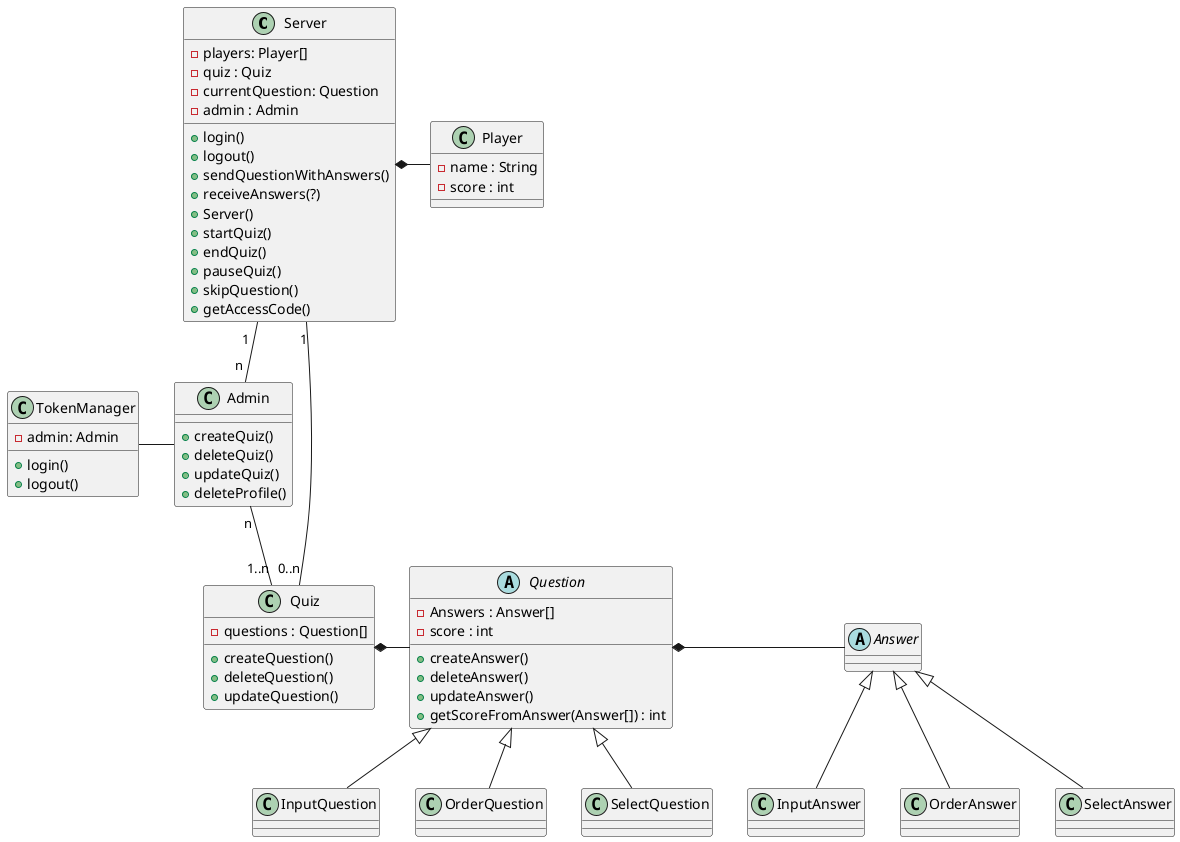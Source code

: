 @startuml Class 


class Server{
    - players: Player[]
    -quiz : Quiz
    -currentQuestion: Question
    -admin : Admin

    +login()
    +logout()
    +sendQuestionWithAnswers()
    +receiveAnswers(?)
    +Server()  
    +startQuiz()
    +endQuiz()
    +pauseQuiz()
    +skipQuestion()
    +getAccessCode()
    
}

class Player {
    -name : String
    -score : int
}

class TokenManager {
    -admin: Admin
    +login()
    +logout()
}

class Admin{
    +createQuiz()
    +deleteQuiz()
    +updateQuiz()
    +deleteProfile()
} 

class Quiz{
    -questions : Question[]
    +createQuestion()
    +deleteQuestion()
    +updateQuestion()
}

abstract class Question{
    -Answers : Answer[]
    -score : int
    +createAnswer()
    +deleteAnswer()
    +updateAnswer()
    +getScoreFromAnswer(Answer[]) : int
}

abstract class Answer{
    
}

class InputQuestion{
    
}

class OrderQuestion{
    
}

class SelectQuestion{
    
}


class InputAnswer{
    
}

class OrderAnswer{
    
}

class SelectAnswer{
    
}





Server "1  "--"n " Admin
Server "1"--"0..n" Quiz
Server *-right- Player
Admin -l- TokenManager
Admin "n"--"1..n" Quiz
Quiz *- Question
Question *-right- Answer



Question <|-- InputQuestion
Question <|-- OrderQuestion
Question <|-- SelectQuestion

Answer <|-- InputAnswer
Answer <|-- OrderAnswer
Answer <|-- SelectAnswer

@enduml